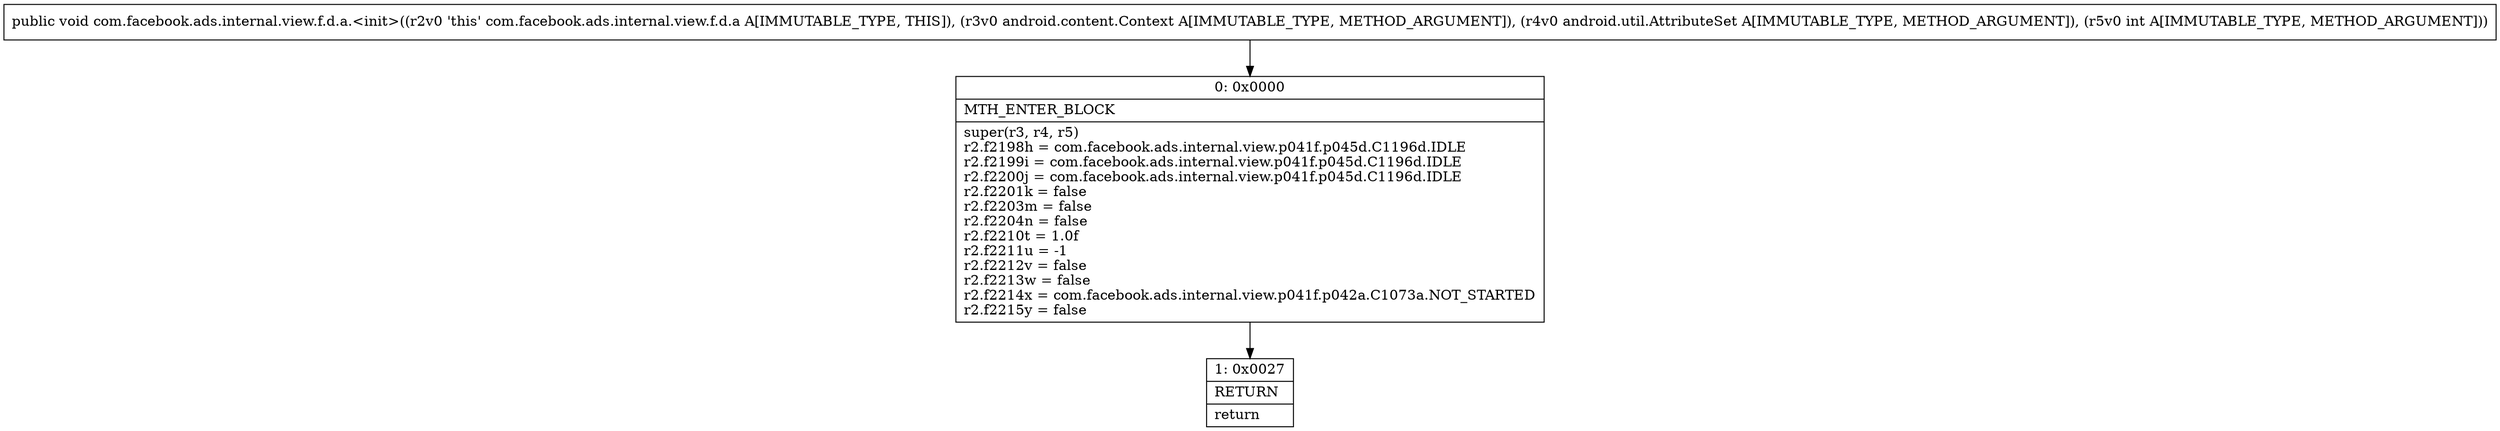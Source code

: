 digraph "CFG forcom.facebook.ads.internal.view.f.d.a.\<init\>(Landroid\/content\/Context;Landroid\/util\/AttributeSet;I)V" {
Node_0 [shape=record,label="{0\:\ 0x0000|MTH_ENTER_BLOCK\l|super(r3, r4, r5)\lr2.f2198h = com.facebook.ads.internal.view.p041f.p045d.C1196d.IDLE\lr2.f2199i = com.facebook.ads.internal.view.p041f.p045d.C1196d.IDLE\lr2.f2200j = com.facebook.ads.internal.view.p041f.p045d.C1196d.IDLE\lr2.f2201k = false\lr2.f2203m = false\lr2.f2204n = false\lr2.f2210t = 1.0f\lr2.f2211u = \-1\lr2.f2212v = false\lr2.f2213w = false\lr2.f2214x = com.facebook.ads.internal.view.p041f.p042a.C1073a.NOT_STARTED\lr2.f2215y = false\l}"];
Node_1 [shape=record,label="{1\:\ 0x0027|RETURN\l|return\l}"];
MethodNode[shape=record,label="{public void com.facebook.ads.internal.view.f.d.a.\<init\>((r2v0 'this' com.facebook.ads.internal.view.f.d.a A[IMMUTABLE_TYPE, THIS]), (r3v0 android.content.Context A[IMMUTABLE_TYPE, METHOD_ARGUMENT]), (r4v0 android.util.AttributeSet A[IMMUTABLE_TYPE, METHOD_ARGUMENT]), (r5v0 int A[IMMUTABLE_TYPE, METHOD_ARGUMENT])) }"];
MethodNode -> Node_0;
Node_0 -> Node_1;
}

